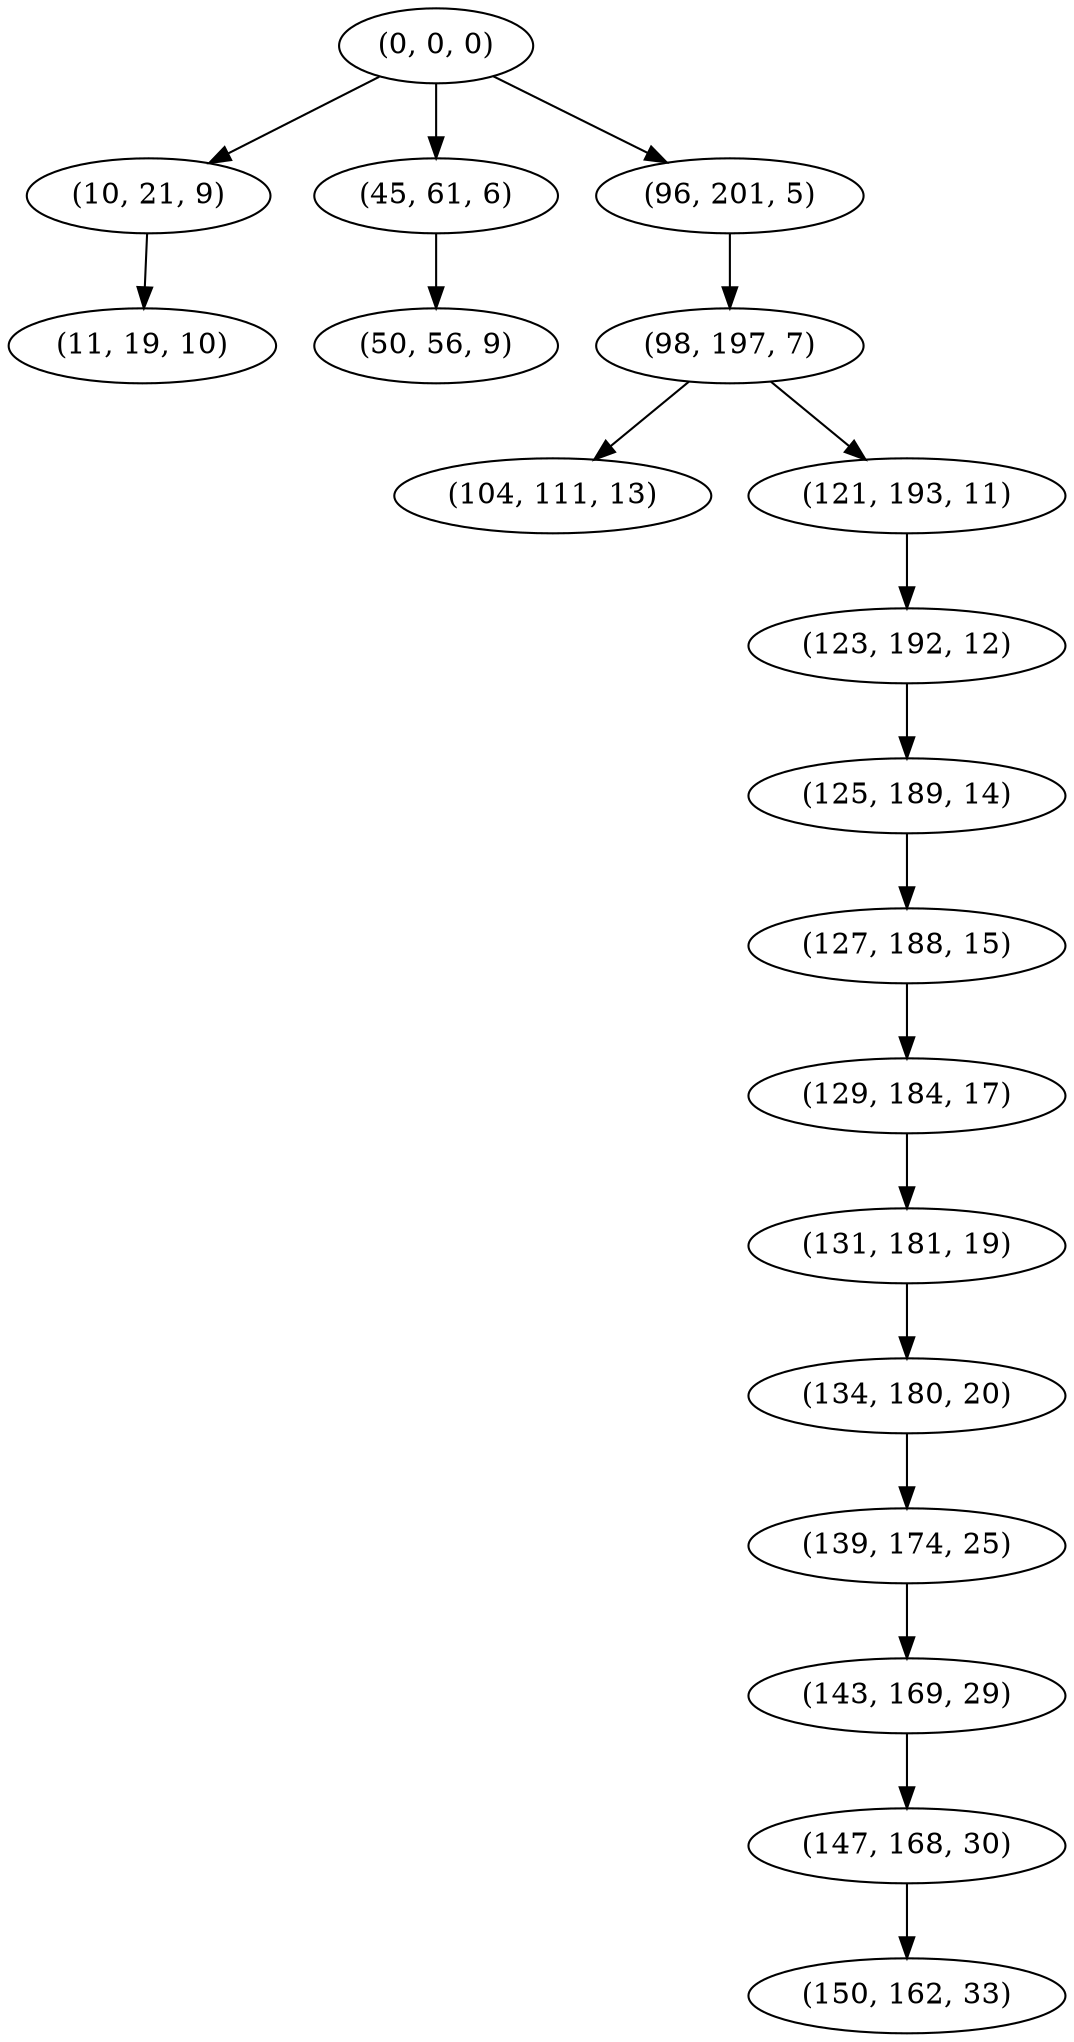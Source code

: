digraph tree {
    "(0, 0, 0)";
    "(10, 21, 9)";
    "(11, 19, 10)";
    "(45, 61, 6)";
    "(50, 56, 9)";
    "(96, 201, 5)";
    "(98, 197, 7)";
    "(104, 111, 13)";
    "(121, 193, 11)";
    "(123, 192, 12)";
    "(125, 189, 14)";
    "(127, 188, 15)";
    "(129, 184, 17)";
    "(131, 181, 19)";
    "(134, 180, 20)";
    "(139, 174, 25)";
    "(143, 169, 29)";
    "(147, 168, 30)";
    "(150, 162, 33)";
    "(0, 0, 0)" -> "(10, 21, 9)";
    "(0, 0, 0)" -> "(45, 61, 6)";
    "(0, 0, 0)" -> "(96, 201, 5)";
    "(10, 21, 9)" -> "(11, 19, 10)";
    "(45, 61, 6)" -> "(50, 56, 9)";
    "(96, 201, 5)" -> "(98, 197, 7)";
    "(98, 197, 7)" -> "(104, 111, 13)";
    "(98, 197, 7)" -> "(121, 193, 11)";
    "(121, 193, 11)" -> "(123, 192, 12)";
    "(123, 192, 12)" -> "(125, 189, 14)";
    "(125, 189, 14)" -> "(127, 188, 15)";
    "(127, 188, 15)" -> "(129, 184, 17)";
    "(129, 184, 17)" -> "(131, 181, 19)";
    "(131, 181, 19)" -> "(134, 180, 20)";
    "(134, 180, 20)" -> "(139, 174, 25)";
    "(139, 174, 25)" -> "(143, 169, 29)";
    "(143, 169, 29)" -> "(147, 168, 30)";
    "(147, 168, 30)" -> "(150, 162, 33)";
}

